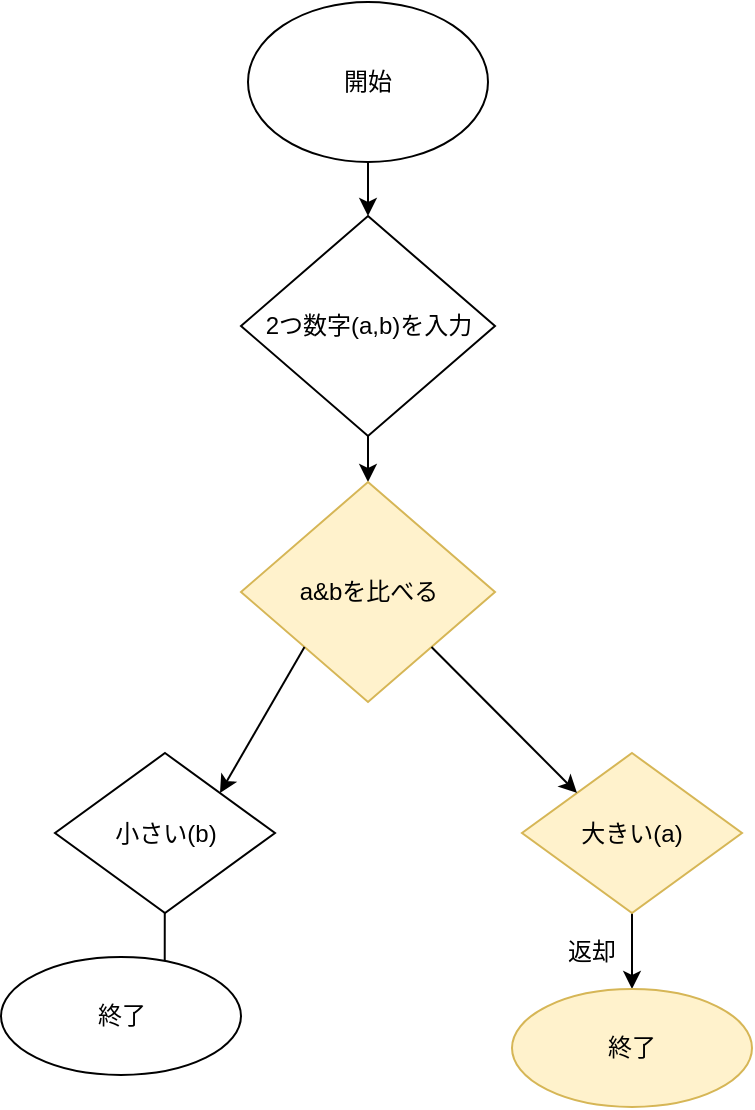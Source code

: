 <mxfile version="11.3.0" type="github" pages="1"><diagram id="uKonFKe3oL0xxxHAgDh9" name="Page-1"><mxGraphModel dx="1009" dy="551" grid="1" gridSize="10" guides="1" tooltips="1" connect="1" arrows="1" fold="1" page="1" pageScale="1" pageWidth="827" pageHeight="1169" math="0" shadow="0"><root><mxCell id="0"/><mxCell id="1" parent="0"/><mxCell id="Y1KuCvGGB5G07oYM28bc-2" value="開始" style="ellipse;whiteSpace=wrap;html=1;" vertex="1" parent="1"><mxGeometry x="320" y="50" width="120" height="80" as="geometry"/></mxCell><mxCell id="Y1KuCvGGB5G07oYM28bc-8" value="" style="edgeStyle=orthogonalEdgeStyle;rounded=0;orthogonalLoop=1;jettySize=auto;html=1;" edge="1" parent="1" source="Y1KuCvGGB5G07oYM28bc-6" target="Y1KuCvGGB5G07oYM28bc-7"><mxGeometry relative="1" as="geometry"/></mxCell><mxCell id="Y1KuCvGGB5G07oYM28bc-7" value="a&amp;amp;bを比べる" style="rhombus;whiteSpace=wrap;html=1;fillColor=#fff2cc;strokeColor=#d6b656;" vertex="1" parent="1"><mxGeometry x="316.5" y="290" width="127" height="110" as="geometry"/></mxCell><mxCell id="Y1KuCvGGB5G07oYM28bc-18" value="" style="edgeStyle=orthogonalEdgeStyle;rounded=0;orthogonalLoop=1;jettySize=auto;html=1;entryX=0.5;entryY=0;entryDx=0;entryDy=0;" edge="1" parent="1"><mxGeometry relative="1" as="geometry"><mxPoint x="261.5" y="489.567" as="sourcePoint"/><mxPoint x="278.353" y="543.118" as="targetPoint"/><Array as="points"><mxPoint x="278" y="489"/></Array></mxGeometry></mxCell><mxCell id="Y1KuCvGGB5G07oYM28bc-6" value="2つ数字(a,b)を入力" style="rhombus;whiteSpace=wrap;html=1;" vertex="1" parent="1"><mxGeometry x="316.5" y="157" width="127" height="110" as="geometry"/></mxCell><mxCell id="Y1KuCvGGB5G07oYM28bc-9" value="" style="edgeStyle=orthogonalEdgeStyle;rounded=0;orthogonalLoop=1;jettySize=auto;html=1;" edge="1" parent="1" source="Y1KuCvGGB5G07oYM28bc-2" target="Y1KuCvGGB5G07oYM28bc-6"><mxGeometry relative="1" as="geometry"><mxPoint x="352" y="100" as="sourcePoint"/><mxPoint x="352" y="180" as="targetPoint"/></mxGeometry></mxCell><mxCell id="Y1KuCvGGB5G07oYM28bc-16" value="返却" style="text;html=1;strokeColor=none;fillColor=none;align=center;verticalAlign=middle;whiteSpace=wrap;rounded=0;" vertex="1" parent="1"><mxGeometry x="472" y="514.5" width="40" height="20" as="geometry"/></mxCell><mxCell id="Y1KuCvGGB5G07oYM28bc-20" value="終了" style="ellipse;whiteSpace=wrap;html=1;" vertex="1" parent="1"><mxGeometry x="196.5" y="527.5" width="120" height="59" as="geometry"/></mxCell><mxCell id="Y1KuCvGGB5G07oYM28bc-24" value="小さい(b)" style="rhombus;whiteSpace=wrap;html=1;" vertex="1" parent="1"><mxGeometry x="223.5" y="425.5" width="110" height="80" as="geometry"/></mxCell><mxCell id="Y1KuCvGGB5G07oYM28bc-26" value="" style="endArrow=classic;html=1;entryX=1;entryY=0;entryDx=0;entryDy=0;exitX=0;exitY=1;exitDx=0;exitDy=0;" edge="1" parent="1" source="Y1KuCvGGB5G07oYM28bc-7" target="Y1KuCvGGB5G07oYM28bc-24"><mxGeometry width="50" height="50" relative="1" as="geometry"><mxPoint x="349" y="377" as="sourcePoint"/><mxPoint x="300" y="440" as="targetPoint"/></mxGeometry></mxCell><mxCell id="Y1KuCvGGB5G07oYM28bc-33" value="" style="edgeStyle=orthogonalEdgeStyle;rounded=0;orthogonalLoop=1;jettySize=auto;html=1;entryX=0.5;entryY=0;entryDx=0;entryDy=0;" edge="1" parent="1" source="Y1KuCvGGB5G07oYM28bc-27" target="Y1KuCvGGB5G07oYM28bc-34"><mxGeometry relative="1" as="geometry"><mxPoint x="499" y="540" as="targetPoint"/></mxGeometry></mxCell><mxCell id="Y1KuCvGGB5G07oYM28bc-27" value="大きい(a)" style="rhombus;whiteSpace=wrap;html=1;fillColor=#fff2cc;strokeColor=#d6b656;" vertex="1" parent="1"><mxGeometry x="457" y="425.5" width="110" height="80" as="geometry"/></mxCell><mxCell id="Y1KuCvGGB5G07oYM28bc-28" value="" style="endArrow=classic;html=1;exitX=1;exitY=1;exitDx=0;exitDy=0;entryX=0;entryY=0;entryDx=0;entryDy=0;" edge="1" parent="1" target="Y1KuCvGGB5G07oYM28bc-27" source="Y1KuCvGGB5G07oYM28bc-7"><mxGeometry width="50" height="50" relative="1" as="geometry"><mxPoint x="573.75" y="404" as="sourcePoint"/><mxPoint x="524.5" y="467.5" as="targetPoint"/></mxGeometry></mxCell><mxCell id="Y1KuCvGGB5G07oYM28bc-34" value="終了" style="ellipse;whiteSpace=wrap;html=1;fillColor=#fff2cc;strokeColor=#d6b656;" vertex="1" parent="1"><mxGeometry x="452" y="543.5" width="120" height="59" as="geometry"/></mxCell></root></mxGraphModel></diagram></mxfile>